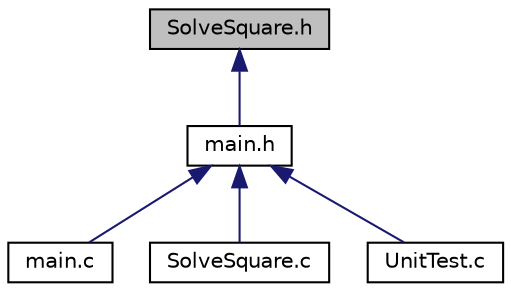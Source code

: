 digraph "SolveSquare.h"
{
 // LATEX_PDF_SIZE
  edge [fontname="Helvetica",fontsize="10",labelfontname="Helvetica",labelfontsize="10"];
  node [fontname="Helvetica",fontsize="10",shape=record];
  Node1 [label="SolveSquare.h",height=0.2,width=0.4,color="black", fillcolor="grey75", style="filled", fontcolor="black",tooltip="This library contains all necessary functions for this program"];
  Node1 -> Node2 [dir="back",color="midnightblue",fontsize="10",style="solid",fontname="Helvetica"];
  Node2 [label="main.h",height=0.2,width=0.4,color="black", fillcolor="white", style="filled",URL="$main_8h.html",tooltip="This file unique all libraries in one main.h"];
  Node2 -> Node3 [dir="back",color="midnightblue",fontsize="10",style="solid",fontname="Helvetica"];
  Node3 [label="main.c",height=0.2,width=0.4,color="black", fillcolor="white", style="filled",URL="$main_8c.html",tooltip="This program solve square equation."];
  Node2 -> Node4 [dir="back",color="midnightblue",fontsize="10",style="solid",fontname="Helvetica"];
  Node4 [label="SolveSquare.c",height=0.2,width=0.4,color="black", fillcolor="white", style="filled",URL="$_solve_square_8c.html",tooltip="This file contains all necessary functions to solve the square eqution"];
  Node2 -> Node5 [dir="back",color="midnightblue",fontsize="10",style="solid",fontname="Helvetica"];
  Node5 [label="UnitTest.c",height=0.2,width=0.4,color="black", fillcolor="white", style="filled",URL="$_unit_test_8c.html",tooltip="This file contains function for testing program on UnitTests."];
}
